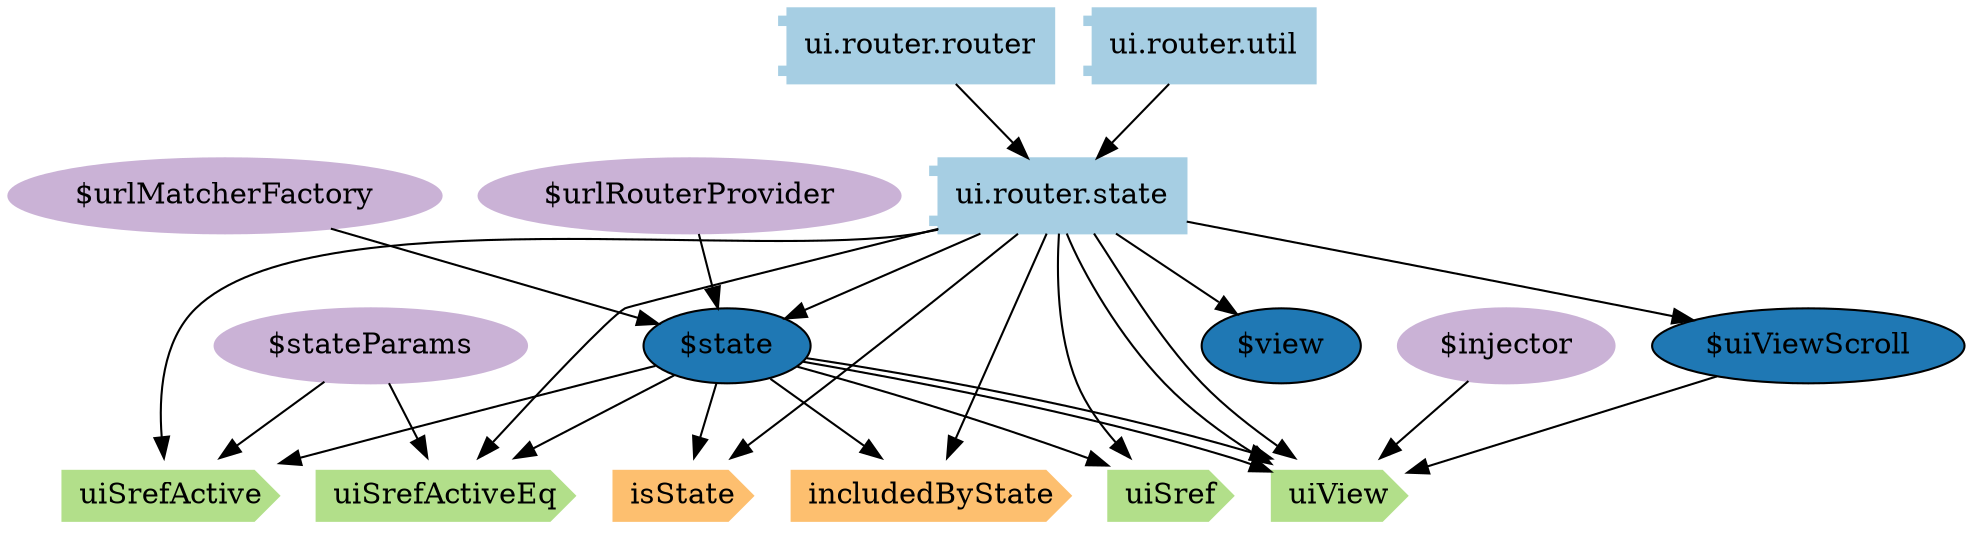 digraph dependencies {
  node[shape="component",style="filled",colorscheme=paired12]


    node[shape="component"]
    "ui.router.state"[label="ui.router.state", color=1]

    
      "ui.router.router"[label="ui.router.router", color=1]
      "ui.router.router" -> "ui.router.state"
    
      "ui.router.util"[label="ui.router.util", color=1]
      "ui.router.util" -> "ui.router.state"
    


    node[shape="ellipse"]
    
      "$state"[label="$state", fillcolor=2]
      "ui.router.state" -> "$state"
    
      "$view"[label="$view", fillcolor=2]
      "ui.router.state" -> "$view"
    
      "$uiViewScroll"[label="$uiViewScroll", fillcolor=2]
      "ui.router.state" -> "$uiViewScroll"
    


    

    

    

    node[shape="cds"]
    
      "isState"[label="isState", color=7]
      "ui.router.state" -> "isState"
    
      "includedByState"[label="includedByState", color=7]
      "ui.router.state" -> "includedByState"
    

    
      "uiView"[label="uiView", color=3]
      "ui.router.state" -> "uiView"
    
      "uiView"[label="uiView", color=3]
      "ui.router.state" -> "uiView"
    
      "uiSref"[label="uiSref", color=3]
      "ui.router.state" -> "uiSref"
    
      "uiSrefActive"[label="uiSrefActive", color=3]
      "ui.router.state" -> "uiSrefActive"
    
      "uiSrefActiveEq"[label="uiSrefActiveEq", color=3]
      "ui.router.state" -> "uiSrefActiveEq"
    









    node[shape="ellipse",style="filled", color=9]
    
      
        "$urlRouterProvider"[label="$urlRouterProvider"]
        "$urlRouterProvider" -> "$state"
      
        "$urlMatcherFactory"[label="$urlMatcherFactory"]
        "$urlMatcherFactory" -> "$state"
      
    
      
    
      
    

    
      
        "$state"[label="$state"]
        "$state" -> "uiView"
      
        "$injector"[label="$injector"]
        "$injector" -> "uiView"
      
        "$uiViewScroll"[label="$uiViewScroll"]
        "$uiViewScroll" -> "uiView"
      
    
      
        "$state"[label="$state"]
        "$state" -> "uiView"
      
    
      
        "$state"[label="$state"]
        "$state" -> "uiSref"
      
    
      
        "$state"[label="$state"]
        "$state" -> "uiSrefActive"
      
        "$stateParams"[label="$stateParams"]
        "$stateParams" -> "uiSrefActive"
      
    
      
        "$state"[label="$state"]
        "$state" -> "uiSrefActiveEq"
      
        "$stateParams"[label="$stateParams"]
        "$stateParams" -> "uiSrefActiveEq"
      
    


    

    

    

    
      
        "$state"[label="$state"]
        "$state" -> "isState"
      
    
      
        "$state"[label="$state"]
        "$state" -> "includedByState"
      
    


}
